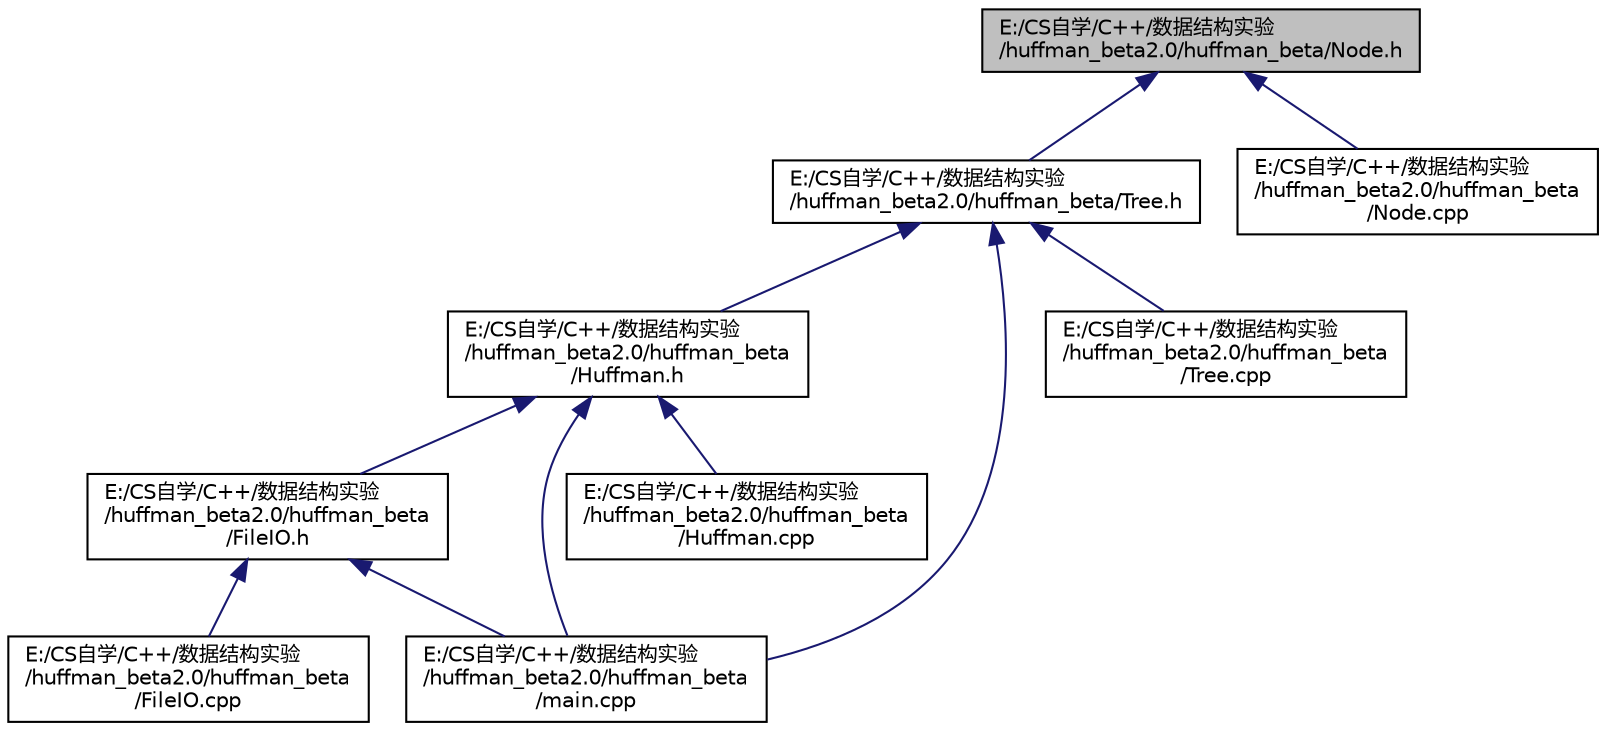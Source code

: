 digraph "E:/CS自学/C++/数据结构实验/huffman_beta2.0/huffman_beta/Node.h"
{
 // LATEX_PDF_SIZE
  edge [fontname="Helvetica",fontsize="10",labelfontname="Helvetica",labelfontsize="10"];
  node [fontname="Helvetica",fontsize="10",shape=record];
  Node1 [label="E:/CS自学/C++/数据结构实验\l/huffman_beta2.0/huffman_beta/Node.h",height=0.2,width=0.4,color="black", fillcolor="grey75", style="filled", fontcolor="black",tooltip=" "];
  Node1 -> Node2 [dir="back",color="midnightblue",fontsize="10",style="solid",fontname="Helvetica"];
  Node2 [label="E:/CS自学/C++/数据结构实验\l/huffman_beta2.0/huffman_beta/Tree.h",height=0.2,width=0.4,color="black", fillcolor="white", style="filled",URL="$_tree_8h.html",tooltip=" "];
  Node2 -> Node3 [dir="back",color="midnightblue",fontsize="10",style="solid",fontname="Helvetica"];
  Node3 [label="E:/CS自学/C++/数据结构实验\l/huffman_beta2.0/huffman_beta\l/Huffman.h",height=0.2,width=0.4,color="black", fillcolor="white", style="filled",URL="$_huffman_8h.html",tooltip=" "];
  Node3 -> Node4 [dir="back",color="midnightblue",fontsize="10",style="solid",fontname="Helvetica"];
  Node4 [label="E:/CS自学/C++/数据结构实验\l/huffman_beta2.0/huffman_beta\l/FileIO.h",height=0.2,width=0.4,color="black", fillcolor="white", style="filled",URL="$_file_i_o_8h.html",tooltip=" "];
  Node4 -> Node5 [dir="back",color="midnightblue",fontsize="10",style="solid",fontname="Helvetica"];
  Node5 [label="E:/CS自学/C++/数据结构实验\l/huffman_beta2.0/huffman_beta\l/FileIO.cpp",height=0.2,width=0.4,color="black", fillcolor="white", style="filled",URL="$_file_i_o_8cpp.html",tooltip=" "];
  Node4 -> Node6 [dir="back",color="midnightblue",fontsize="10",style="solid",fontname="Helvetica"];
  Node6 [label="E:/CS自学/C++/数据结构实验\l/huffman_beta2.0/huffman_beta\l/main.cpp",height=0.2,width=0.4,color="black", fillcolor="white", style="filled",URL="$main_8cpp.html",tooltip=" "];
  Node3 -> Node7 [dir="back",color="midnightblue",fontsize="10",style="solid",fontname="Helvetica"];
  Node7 [label="E:/CS自学/C++/数据结构实验\l/huffman_beta2.0/huffman_beta\l/Huffman.cpp",height=0.2,width=0.4,color="black", fillcolor="white", style="filled",URL="$_huffman_8cpp.html",tooltip=" "];
  Node3 -> Node6 [dir="back",color="midnightblue",fontsize="10",style="solid",fontname="Helvetica"];
  Node2 -> Node6 [dir="back",color="midnightblue",fontsize="10",style="solid",fontname="Helvetica"];
  Node2 -> Node8 [dir="back",color="midnightblue",fontsize="10",style="solid",fontname="Helvetica"];
  Node8 [label="E:/CS自学/C++/数据结构实验\l/huffman_beta2.0/huffman_beta\l/Tree.cpp",height=0.2,width=0.4,color="black", fillcolor="white", style="filled",URL="$_tree_8cpp.html",tooltip=" "];
  Node1 -> Node9 [dir="back",color="midnightblue",fontsize="10",style="solid",fontname="Helvetica"];
  Node9 [label="E:/CS自学/C++/数据结构实验\l/huffman_beta2.0/huffman_beta\l/Node.cpp",height=0.2,width=0.4,color="black", fillcolor="white", style="filled",URL="$_node_8cpp.html",tooltip=" "];
}
